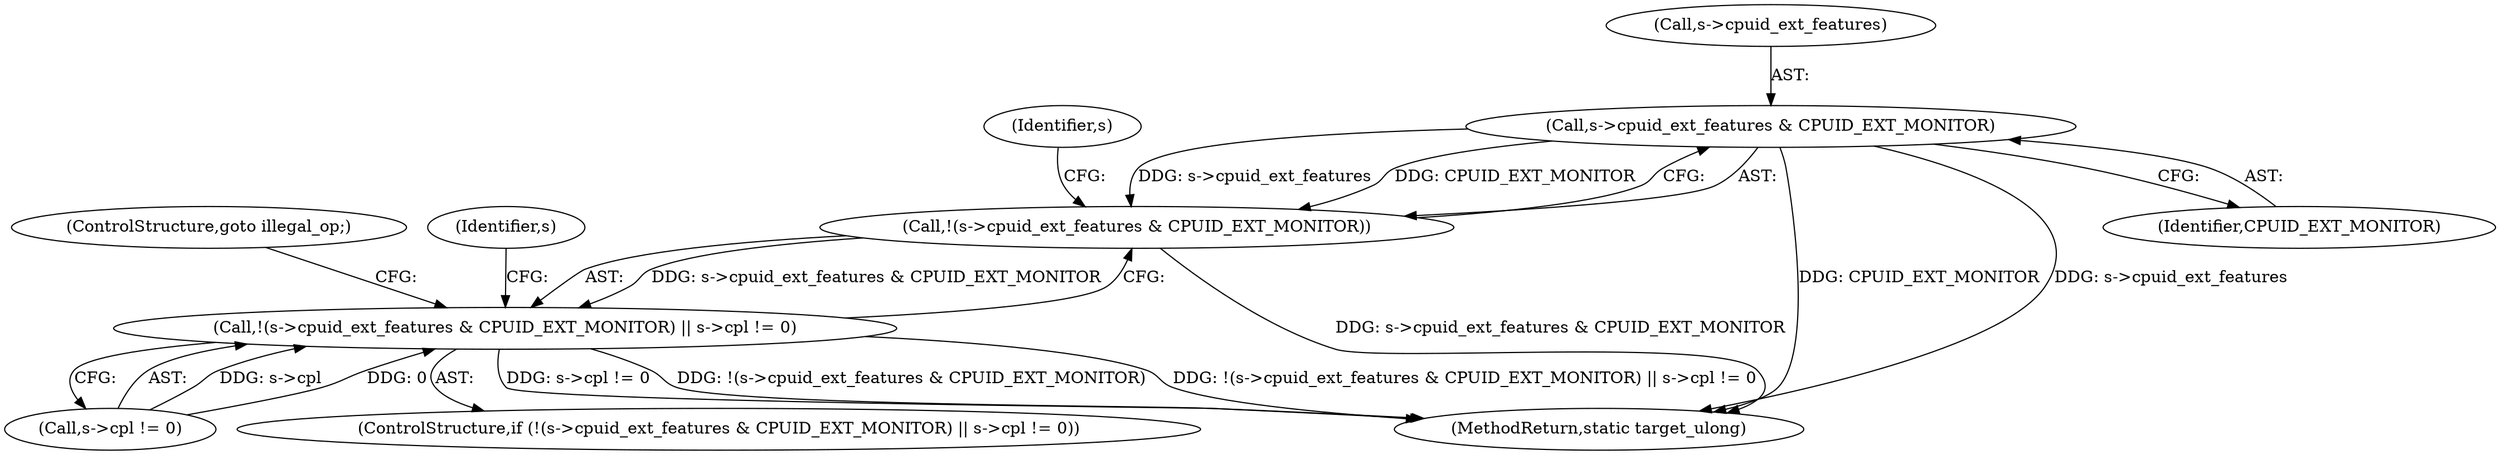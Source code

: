 digraph "0_qemu_30663fd26c0307e414622c7a8607fbc04f92ec14@pointer" {
"1008557" [label="(Call,s->cpuid_ext_features & CPUID_EXT_MONITOR)"];
"1008556" [label="(Call,!(s->cpuid_ext_features & CPUID_EXT_MONITOR))"];
"1008555" [label="(Call,!(s->cpuid_ext_features & CPUID_EXT_MONITOR) || s->cpl != 0)"];
"1008564" [label="(Identifier,s)"];
"1008557" [label="(Call,s->cpuid_ext_features & CPUID_EXT_MONITOR)"];
"1011840" [label="(MethodReturn,static target_ulong)"];
"1008562" [label="(Call,s->cpl != 0)"];
"1008556" [label="(Call,!(s->cpuid_ext_features & CPUID_EXT_MONITOR))"];
"1008561" [label="(Identifier,CPUID_EXT_MONITOR)"];
"1008558" [label="(Call,s->cpuid_ext_features)"];
"1008568" [label="(ControlStructure,goto illegal_op;)"];
"1008555" [label="(Call,!(s->cpuid_ext_features & CPUID_EXT_MONITOR) || s->cpl != 0)"];
"1008554" [label="(ControlStructure,if (!(s->cpuid_ext_features & CPUID_EXT_MONITOR) || s->cpl != 0))"];
"1008570" [label="(Identifier,s)"];
"1008557" -> "1008556"  [label="AST: "];
"1008557" -> "1008561"  [label="CFG: "];
"1008558" -> "1008557"  [label="AST: "];
"1008561" -> "1008557"  [label="AST: "];
"1008556" -> "1008557"  [label="CFG: "];
"1008557" -> "1011840"  [label="DDG: CPUID_EXT_MONITOR"];
"1008557" -> "1011840"  [label="DDG: s->cpuid_ext_features"];
"1008557" -> "1008556"  [label="DDG: s->cpuid_ext_features"];
"1008557" -> "1008556"  [label="DDG: CPUID_EXT_MONITOR"];
"1008556" -> "1008555"  [label="AST: "];
"1008564" -> "1008556"  [label="CFG: "];
"1008555" -> "1008556"  [label="CFG: "];
"1008556" -> "1011840"  [label="DDG: s->cpuid_ext_features & CPUID_EXT_MONITOR"];
"1008556" -> "1008555"  [label="DDG: s->cpuid_ext_features & CPUID_EXT_MONITOR"];
"1008555" -> "1008554"  [label="AST: "];
"1008555" -> "1008562"  [label="CFG: "];
"1008562" -> "1008555"  [label="AST: "];
"1008568" -> "1008555"  [label="CFG: "];
"1008570" -> "1008555"  [label="CFG: "];
"1008555" -> "1011840"  [label="DDG: s->cpl != 0"];
"1008555" -> "1011840"  [label="DDG: !(s->cpuid_ext_features & CPUID_EXT_MONITOR)"];
"1008555" -> "1011840"  [label="DDG: !(s->cpuid_ext_features & CPUID_EXT_MONITOR) || s->cpl != 0"];
"1008562" -> "1008555"  [label="DDG: s->cpl"];
"1008562" -> "1008555"  [label="DDG: 0"];
}
